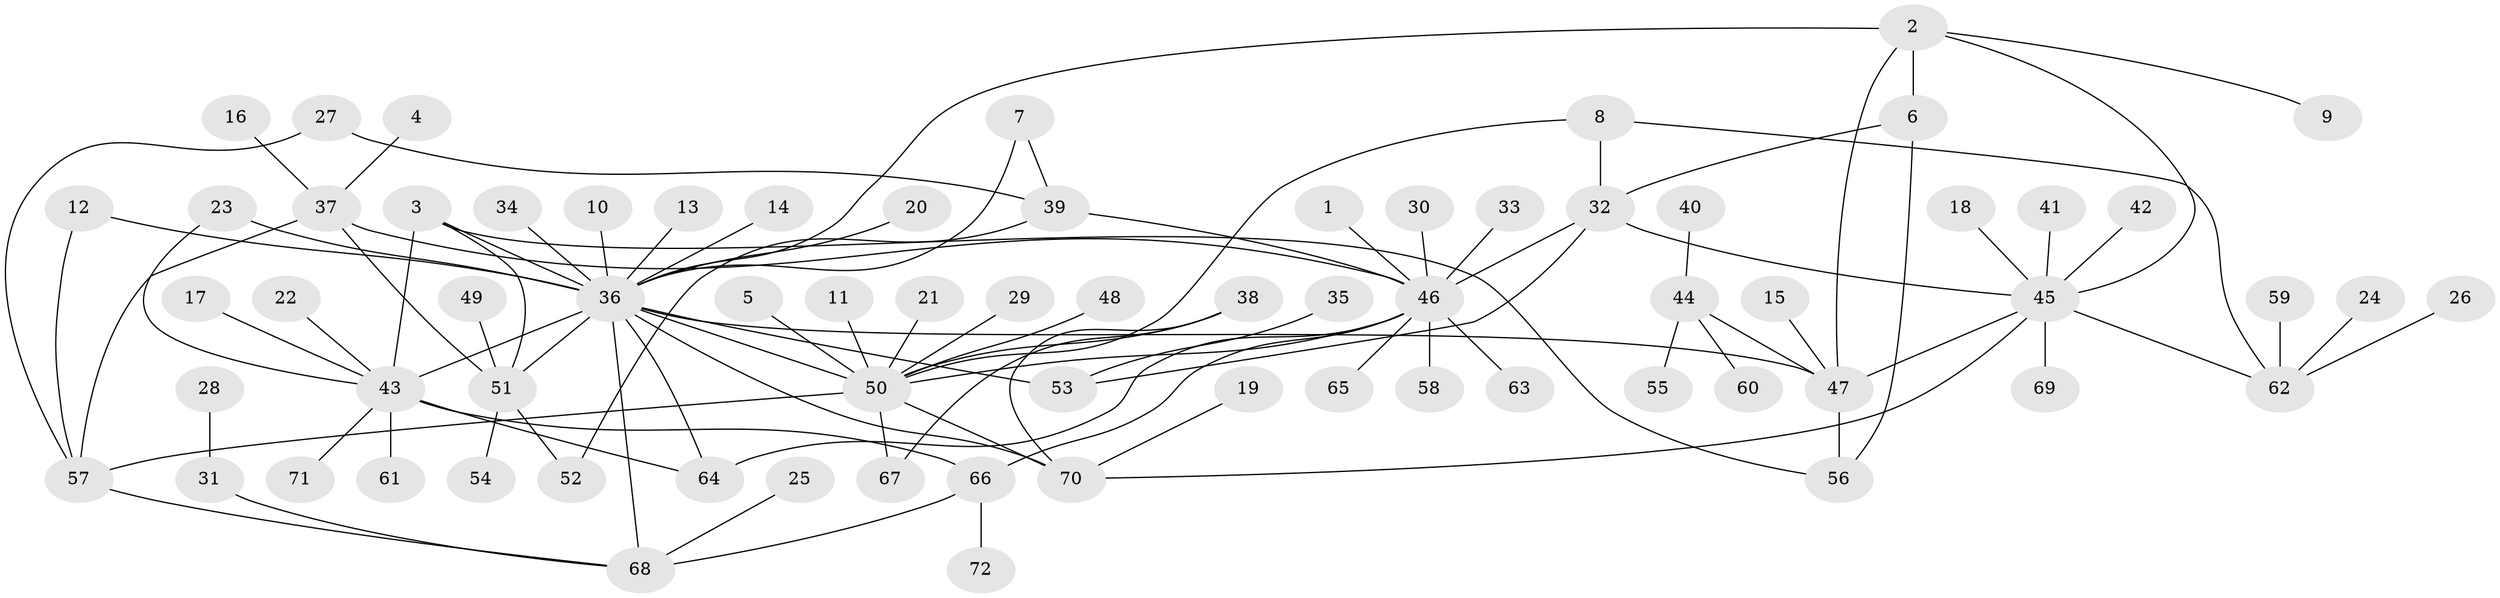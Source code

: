 // original degree distribution, {9: 0.006993006993006993, 6: 0.027972027972027972, 16: 0.006993006993006993, 8: 0.02097902097902098, 4: 0.03496503496503497, 12: 0.006993006993006993, 7: 0.027972027972027972, 5: 0.04195804195804196, 2: 0.1888111888111888, 3: 0.08391608391608392, 1: 0.5454545454545454, 11: 0.006993006993006993}
// Generated by graph-tools (version 1.1) at 2025/25/03/09/25 03:25:56]
// undirected, 72 vertices, 98 edges
graph export_dot {
graph [start="1"]
  node [color=gray90,style=filled];
  1;
  2;
  3;
  4;
  5;
  6;
  7;
  8;
  9;
  10;
  11;
  12;
  13;
  14;
  15;
  16;
  17;
  18;
  19;
  20;
  21;
  22;
  23;
  24;
  25;
  26;
  27;
  28;
  29;
  30;
  31;
  32;
  33;
  34;
  35;
  36;
  37;
  38;
  39;
  40;
  41;
  42;
  43;
  44;
  45;
  46;
  47;
  48;
  49;
  50;
  51;
  52;
  53;
  54;
  55;
  56;
  57;
  58;
  59;
  60;
  61;
  62;
  63;
  64;
  65;
  66;
  67;
  68;
  69;
  70;
  71;
  72;
  1 -- 46 [weight=1.0];
  2 -- 6 [weight=1.0];
  2 -- 9 [weight=1.0];
  2 -- 36 [weight=1.0];
  2 -- 45 [weight=1.0];
  2 -- 47 [weight=1.0];
  3 -- 36 [weight=1.0];
  3 -- 43 [weight=1.0];
  3 -- 51 [weight=1.0];
  3 -- 56 [weight=1.0];
  4 -- 37 [weight=1.0];
  5 -- 50 [weight=1.0];
  6 -- 32 [weight=1.0];
  6 -- 56 [weight=1.0];
  7 -- 36 [weight=1.0];
  7 -- 39 [weight=1.0];
  8 -- 32 [weight=1.0];
  8 -- 50 [weight=1.0];
  8 -- 62 [weight=1.0];
  10 -- 36 [weight=1.0];
  11 -- 50 [weight=1.0];
  12 -- 36 [weight=1.0];
  12 -- 57 [weight=1.0];
  13 -- 36 [weight=1.0];
  14 -- 36 [weight=1.0];
  15 -- 47 [weight=1.0];
  16 -- 37 [weight=1.0];
  17 -- 43 [weight=1.0];
  18 -- 45 [weight=1.0];
  19 -- 70 [weight=1.0];
  20 -- 36 [weight=1.0];
  21 -- 50 [weight=1.0];
  22 -- 43 [weight=1.0];
  23 -- 36 [weight=1.0];
  23 -- 43 [weight=1.0];
  24 -- 62 [weight=1.0];
  25 -- 68 [weight=1.0];
  26 -- 62 [weight=1.0];
  27 -- 39 [weight=1.0];
  27 -- 57 [weight=1.0];
  28 -- 31 [weight=1.0];
  29 -- 50 [weight=1.0];
  30 -- 46 [weight=1.0];
  31 -- 68 [weight=1.0];
  32 -- 45 [weight=1.0];
  32 -- 46 [weight=1.0];
  32 -- 53 [weight=1.0];
  33 -- 46 [weight=1.0];
  34 -- 36 [weight=1.0];
  35 -- 53 [weight=1.0];
  36 -- 43 [weight=1.0];
  36 -- 47 [weight=1.0];
  36 -- 50 [weight=1.0];
  36 -- 51 [weight=1.0];
  36 -- 53 [weight=1.0];
  36 -- 64 [weight=1.0];
  36 -- 68 [weight=2.0];
  36 -- 70 [weight=1.0];
  37 -- 46 [weight=1.0];
  37 -- 51 [weight=1.0];
  37 -- 57 [weight=1.0];
  38 -- 50 [weight=1.0];
  38 -- 67 [weight=1.0];
  38 -- 70 [weight=1.0];
  39 -- 46 [weight=1.0];
  39 -- 52 [weight=1.0];
  40 -- 44 [weight=1.0];
  41 -- 45 [weight=1.0];
  42 -- 45 [weight=1.0];
  43 -- 61 [weight=1.0];
  43 -- 64 [weight=1.0];
  43 -- 66 [weight=1.0];
  43 -- 71 [weight=1.0];
  44 -- 47 [weight=1.0];
  44 -- 55 [weight=1.0];
  44 -- 60 [weight=1.0];
  45 -- 47 [weight=1.0];
  45 -- 62 [weight=1.0];
  45 -- 69 [weight=1.0];
  45 -- 70 [weight=1.0];
  46 -- 50 [weight=1.0];
  46 -- 58 [weight=1.0];
  46 -- 63 [weight=1.0];
  46 -- 64 [weight=1.0];
  46 -- 65 [weight=1.0];
  46 -- 66 [weight=1.0];
  47 -- 56 [weight=1.0];
  48 -- 50 [weight=1.0];
  49 -- 51 [weight=1.0];
  50 -- 57 [weight=1.0];
  50 -- 67 [weight=1.0];
  50 -- 70 [weight=1.0];
  51 -- 52 [weight=1.0];
  51 -- 54 [weight=1.0];
  57 -- 68 [weight=1.0];
  59 -- 62 [weight=1.0];
  66 -- 68 [weight=1.0];
  66 -- 72 [weight=1.0];
}
